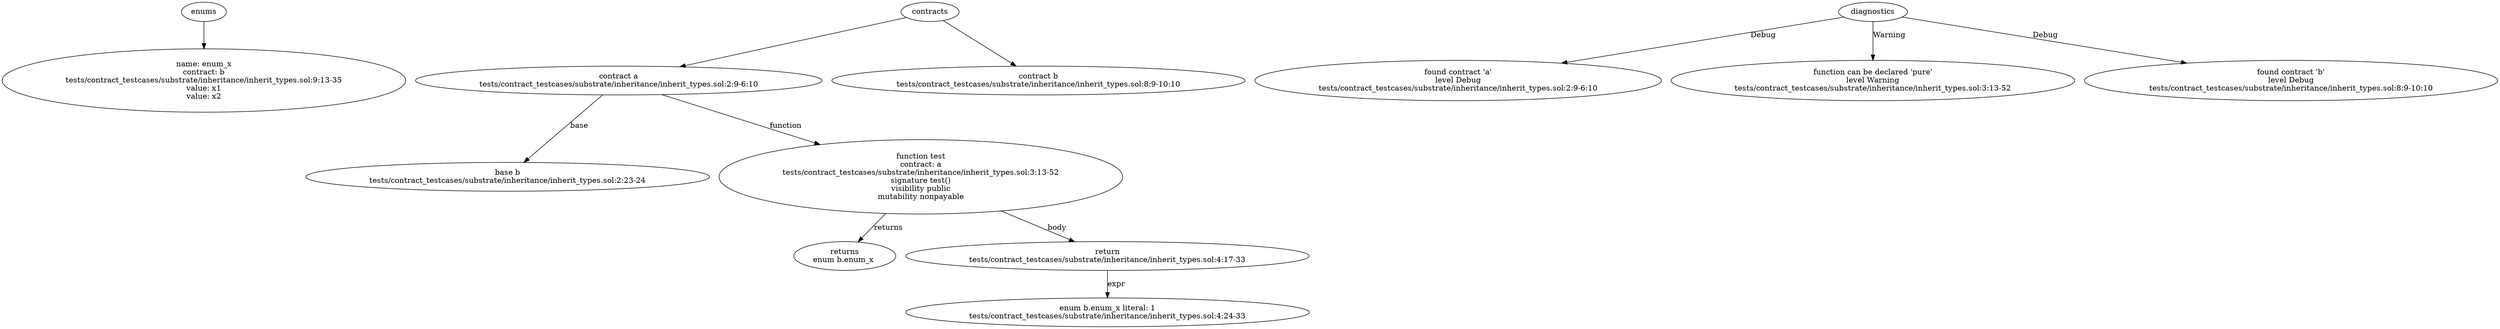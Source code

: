 strict digraph "tests/contract_testcases/substrate/inheritance/inherit_types.sol" {
	enum_x [label="name: enum_x\ncontract: b\ntests/contract_testcases/substrate/inheritance/inherit_types.sol:9:13-35\nvalue: x1\nvalue: x2"]
	contract [label="contract a\ntests/contract_testcases/substrate/inheritance/inherit_types.sol:2:9-6:10"]
	base [label="base b\ntests/contract_testcases/substrate/inheritance/inherit_types.sol:2:23-24"]
	test [label="function test\ncontract: a\ntests/contract_testcases/substrate/inheritance/inherit_types.sol:3:13-52\nsignature test()\nvisibility public\nmutability nonpayable"]
	returns [label="returns\nenum b.enum_x "]
	return [label="return\ntests/contract_testcases/substrate/inheritance/inherit_types.sol:4:17-33"]
	number_literal [label="enum b.enum_x literal: 1\ntests/contract_testcases/substrate/inheritance/inherit_types.sol:4:24-33"]
	contract_9 [label="contract b\ntests/contract_testcases/substrate/inheritance/inherit_types.sol:8:9-10:10"]
	diagnostic [label="found contract 'a'\nlevel Debug\ntests/contract_testcases/substrate/inheritance/inherit_types.sol:2:9-6:10"]
	diagnostic_12 [label="function can be declared 'pure'\nlevel Warning\ntests/contract_testcases/substrate/inheritance/inherit_types.sol:3:13-52"]
	diagnostic_13 [label="found contract 'b'\nlevel Debug\ntests/contract_testcases/substrate/inheritance/inherit_types.sol:8:9-10:10"]
	enums -> enum_x
	contracts -> contract
	contract -> base [label="base"]
	contract -> test [label="function"]
	test -> returns [label="returns"]
	test -> return [label="body"]
	return -> number_literal [label="expr"]
	contracts -> contract_9
	diagnostics -> diagnostic [label="Debug"]
	diagnostics -> diagnostic_12 [label="Warning"]
	diagnostics -> diagnostic_13 [label="Debug"]
}
